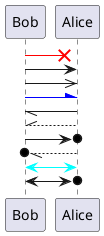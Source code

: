 @startuml
Bob -[#red]>x Alice
Bob -> Alice
Bob ->> Alice
Bob -[#0000FF]\ Alice
Bob \\- Alice
Bob //-- Alice

Bob ->o Alice
Bob o\\-- Alice

Bob <[#00FFFF]-> Alice
Bob <->o Alice
@enduml